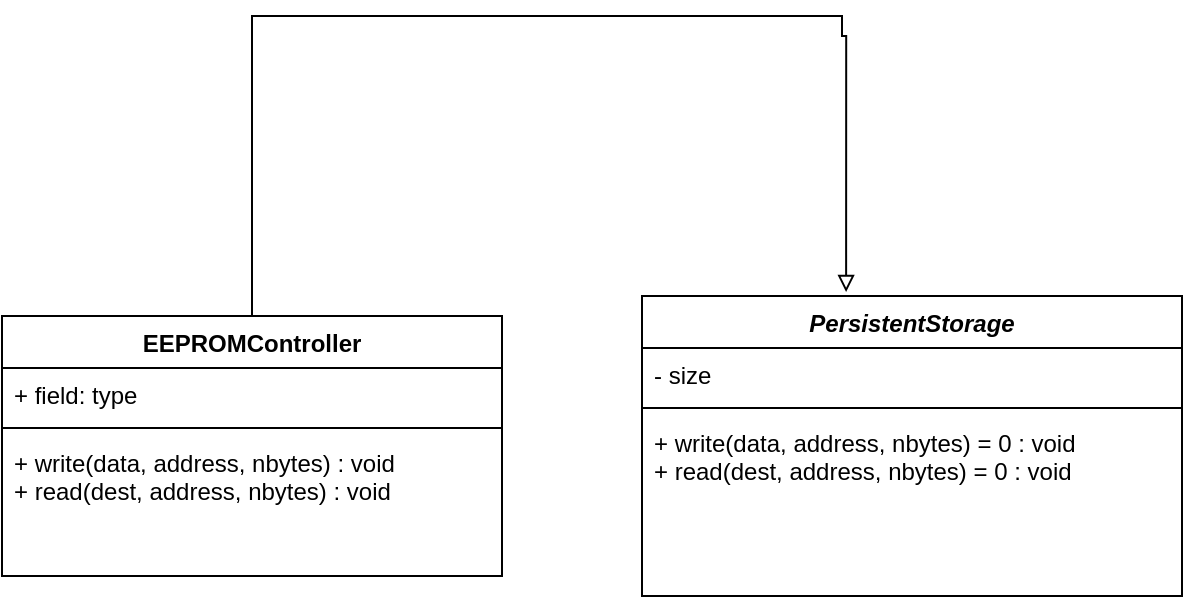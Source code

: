 <mxfile version="13.3.5" type="device"><diagram id="sOr9Uc0ddN7gkp0wD774" name="Page-1"><mxGraphModel dx="868" dy="544" grid="1" gridSize="10" guides="1" tooltips="1" connect="1" arrows="1" fold="1" page="1" pageScale="1" pageWidth="1600" pageHeight="1200" math="0" shadow="0"><root><mxCell id="0"/><mxCell id="1" parent="0"/><mxCell id="488wLWpuDDWg-WMCc0pI-1" value="PersistentStorage" style="swimlane;fontStyle=3;align=center;verticalAlign=top;childLayout=stackLayout;horizontal=1;startSize=26;horizontalStack=0;resizeParent=1;resizeParentMax=0;resizeLast=0;collapsible=1;marginBottom=0;" vertex="1" parent="1"><mxGeometry x="360" y="210" width="270" height="150" as="geometry"/></mxCell><mxCell id="488wLWpuDDWg-WMCc0pI-2" value="- size" style="text;strokeColor=none;fillColor=none;align=left;verticalAlign=top;spacingLeft=4;spacingRight=4;overflow=hidden;rotatable=0;points=[[0,0.5],[1,0.5]];portConstraint=eastwest;" vertex="1" parent="488wLWpuDDWg-WMCc0pI-1"><mxGeometry y="26" width="270" height="26" as="geometry"/></mxCell><mxCell id="488wLWpuDDWg-WMCc0pI-3" value="" style="line;strokeWidth=1;fillColor=none;align=left;verticalAlign=middle;spacingTop=-1;spacingLeft=3;spacingRight=3;rotatable=0;labelPosition=right;points=[];portConstraint=eastwest;" vertex="1" parent="488wLWpuDDWg-WMCc0pI-1"><mxGeometry y="52" width="270" height="8" as="geometry"/></mxCell><mxCell id="488wLWpuDDWg-WMCc0pI-4" value="+ write(data, address, nbytes) = 0 : void&#10;+ read(dest, address, nbytes) = 0 : void" style="text;strokeColor=none;fillColor=none;align=left;verticalAlign=top;spacingLeft=4;spacingRight=4;overflow=hidden;rotatable=0;points=[[0,0.5],[1,0.5]];portConstraint=eastwest;" vertex="1" parent="488wLWpuDDWg-WMCc0pI-1"><mxGeometry y="60" width="270" height="90" as="geometry"/></mxCell><mxCell id="488wLWpuDDWg-WMCc0pI-10" style="edgeStyle=orthogonalEdgeStyle;rounded=0;orthogonalLoop=1;jettySize=auto;html=1;entryX=0.378;entryY=-0.013;entryDx=0;entryDy=0;entryPerimeter=0;endArrow=block;endFill=0;" edge="1" parent="1" source="488wLWpuDDWg-WMCc0pI-5" target="488wLWpuDDWg-WMCc0pI-1"><mxGeometry relative="1" as="geometry"><mxPoint x="200" y="80" as="targetPoint"/><Array as="points"><mxPoint x="165" y="70"/><mxPoint x="460" y="70"/><mxPoint x="460" y="80"/><mxPoint x="462" y="80"/></Array></mxGeometry></mxCell><mxCell id="488wLWpuDDWg-WMCc0pI-5" value="EEPROMController" style="swimlane;fontStyle=1;align=center;verticalAlign=top;childLayout=stackLayout;horizontal=1;startSize=26;horizontalStack=0;resizeParent=1;resizeParentMax=0;resizeLast=0;collapsible=1;marginBottom=0;" vertex="1" parent="1"><mxGeometry x="40" y="220" width="250" height="130" as="geometry"/></mxCell><mxCell id="488wLWpuDDWg-WMCc0pI-6" value="+ field: type" style="text;strokeColor=none;fillColor=none;align=left;verticalAlign=top;spacingLeft=4;spacingRight=4;overflow=hidden;rotatable=0;points=[[0,0.5],[1,0.5]];portConstraint=eastwest;" vertex="1" parent="488wLWpuDDWg-WMCc0pI-5"><mxGeometry y="26" width="250" height="26" as="geometry"/></mxCell><mxCell id="488wLWpuDDWg-WMCc0pI-7" value="" style="line;strokeWidth=1;fillColor=none;align=left;verticalAlign=middle;spacingTop=-1;spacingLeft=3;spacingRight=3;rotatable=0;labelPosition=right;points=[];portConstraint=eastwest;" vertex="1" parent="488wLWpuDDWg-WMCc0pI-5"><mxGeometry y="52" width="250" height="8" as="geometry"/></mxCell><mxCell id="488wLWpuDDWg-WMCc0pI-8" value="+ write(data, address, nbytes) : void&#10;+ read(dest, address, nbytes) : void" style="text;strokeColor=none;fillColor=none;align=left;verticalAlign=top;spacingLeft=4;spacingRight=4;overflow=hidden;rotatable=0;points=[[0,0.5],[1,0.5]];portConstraint=eastwest;" vertex="1" parent="488wLWpuDDWg-WMCc0pI-5"><mxGeometry y="60" width="250" height="70" as="geometry"/></mxCell></root></mxGraphModel></diagram></mxfile>